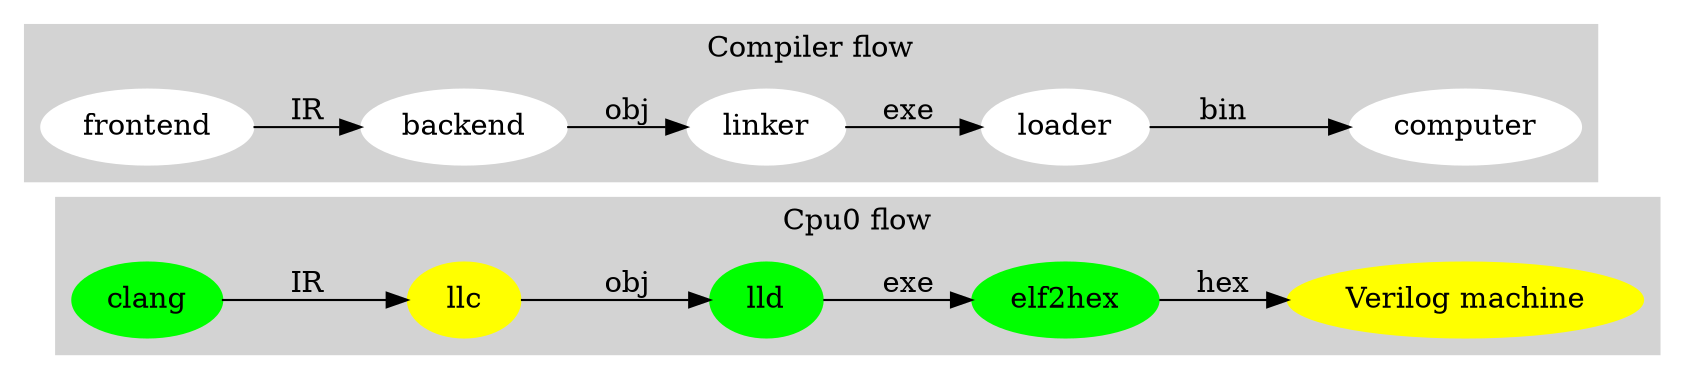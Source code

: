 digraph G {

	rankdir=LR;
	subgraph cluster_1 {
		style=filled;
		color=lightgrey;
		label = "Cpu0 flow";
		node [style=filled,color=green]; clang;
		node [style=filled,color=yellow]; llc, "Verilog machine";
		node [style=filled,color=green]; lld, elf2hex;
	    clang -> llc [ label = "IR" ];
	    llc -> lld [ label = "obj" ];
	    lld -> elf2hex [ label = "exe" ];
	    elf2hex -> "Verilog machine" [ label = "hex" ];
	}
	subgraph cluster_0 {
		style=filled;
		label = "Compiler flow";
		node [style=filled,color=white]; frontend, backend, linker, loader, computer;
	    frontend -> backend [ label = "IR" ];
	    backend -> linker [ label = "obj" ];
	    linker -> loader [ label = "exe" ];
	    loader -> computer [ label = "bin" ];
		color=lightgrey
	}

}